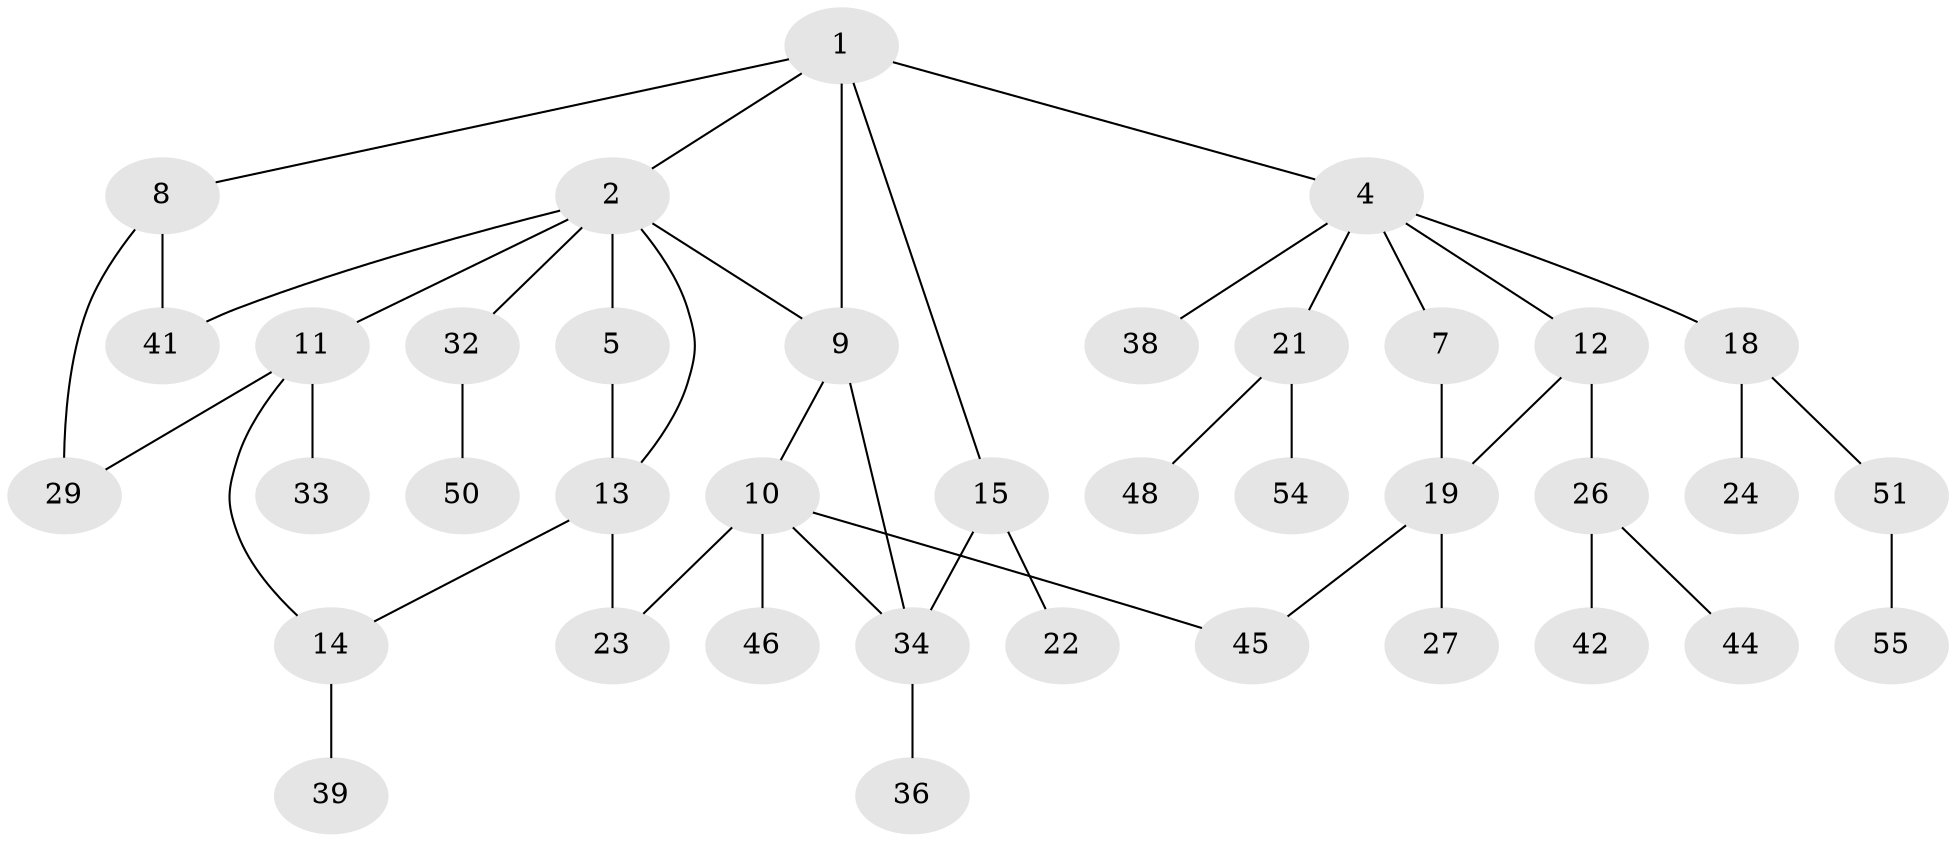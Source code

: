 // original degree distribution, {5: 0.08771929824561403, 4: 0.08771929824561403, 2: 0.38596491228070173, 3: 0.17543859649122806, 1: 0.2631578947368421}
// Generated by graph-tools (version 1.1) at 2025/41/03/06/25 10:41:29]
// undirected, 38 vertices, 47 edges
graph export_dot {
graph [start="1"]
  node [color=gray90,style=filled];
  1 [super="+6"];
  2 [super="+3"];
  4 [super="+16"];
  5;
  7;
  8 [super="+52"];
  9;
  10 [super="+37"];
  11 [super="+43"];
  12 [super="+20"];
  13 [super="+17"];
  14 [super="+31"];
  15 [super="+47"];
  18 [super="+25"];
  19 [super="+49"];
  21 [super="+40"];
  22 [super="+28"];
  23;
  24;
  26 [super="+30"];
  27;
  29 [super="+56"];
  32;
  33;
  34 [super="+35"];
  36;
  38;
  39;
  41;
  42;
  44;
  45;
  46 [super="+57"];
  48;
  50;
  51 [super="+53"];
  54;
  55;
  1 -- 2;
  1 -- 4;
  1 -- 8;
  1 -- 15;
  1 -- 9;
  2 -- 5;
  2 -- 41;
  2 -- 32;
  2 -- 9;
  2 -- 11;
  2 -- 13;
  4 -- 7;
  4 -- 12;
  4 -- 18;
  4 -- 21;
  4 -- 38;
  5 -- 13;
  7 -- 19;
  8 -- 29;
  8 -- 41;
  9 -- 10;
  9 -- 34;
  10 -- 34;
  10 -- 23;
  10 -- 45;
  10 -- 46;
  11 -- 14;
  11 -- 33;
  11 -- 29;
  12 -- 26;
  12 -- 19;
  13 -- 14;
  13 -- 23;
  14 -- 39;
  15 -- 22;
  15 -- 34 [weight=2];
  18 -- 24;
  18 -- 51;
  19 -- 27;
  19 -- 45;
  21 -- 54;
  21 -- 48;
  26 -- 42;
  26 -- 44;
  32 -- 50;
  34 -- 36;
  51 -- 55;
}
